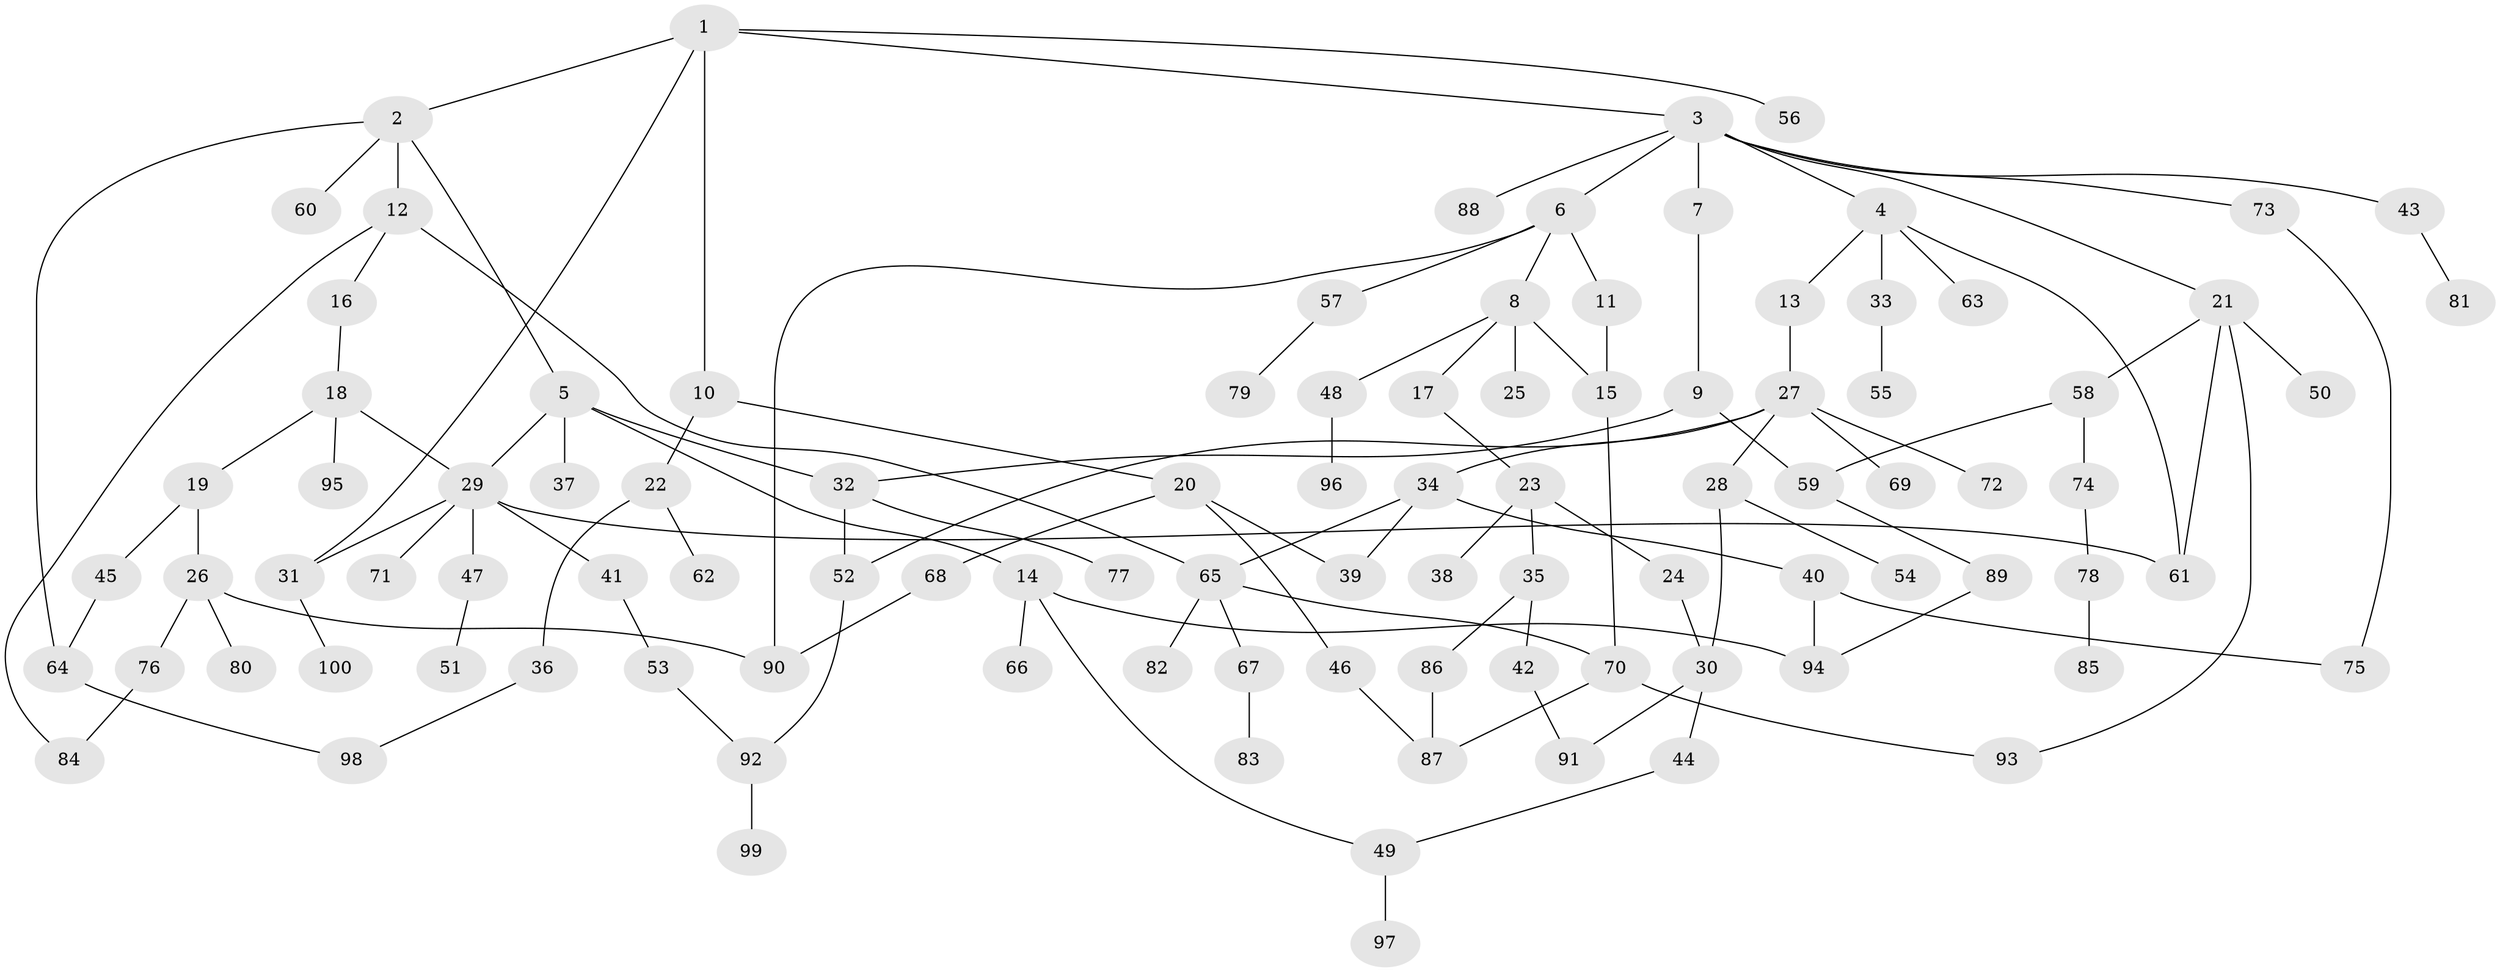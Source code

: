 // Generated by graph-tools (version 1.1) at 2025/38/02/21/25 10:38:51]
// undirected, 100 vertices, 125 edges
graph export_dot {
graph [start="1"]
  node [color=gray90,style=filled];
  1;
  2;
  3;
  4;
  5;
  6;
  7;
  8;
  9;
  10;
  11;
  12;
  13;
  14;
  15;
  16;
  17;
  18;
  19;
  20;
  21;
  22;
  23;
  24;
  25;
  26;
  27;
  28;
  29;
  30;
  31;
  32;
  33;
  34;
  35;
  36;
  37;
  38;
  39;
  40;
  41;
  42;
  43;
  44;
  45;
  46;
  47;
  48;
  49;
  50;
  51;
  52;
  53;
  54;
  55;
  56;
  57;
  58;
  59;
  60;
  61;
  62;
  63;
  64;
  65;
  66;
  67;
  68;
  69;
  70;
  71;
  72;
  73;
  74;
  75;
  76;
  77;
  78;
  79;
  80;
  81;
  82;
  83;
  84;
  85;
  86;
  87;
  88;
  89;
  90;
  91;
  92;
  93;
  94;
  95;
  96;
  97;
  98;
  99;
  100;
  1 -- 2;
  1 -- 3;
  1 -- 10;
  1 -- 31;
  1 -- 56;
  2 -- 5;
  2 -- 12;
  2 -- 60;
  2 -- 64;
  3 -- 4;
  3 -- 6;
  3 -- 7;
  3 -- 21;
  3 -- 43;
  3 -- 73;
  3 -- 88;
  4 -- 13;
  4 -- 33;
  4 -- 63;
  4 -- 61;
  5 -- 14;
  5 -- 29;
  5 -- 37;
  5 -- 32;
  6 -- 8;
  6 -- 11;
  6 -- 57;
  6 -- 90;
  7 -- 9;
  8 -- 15;
  8 -- 17;
  8 -- 25;
  8 -- 48;
  9 -- 32;
  9 -- 59;
  10 -- 20;
  10 -- 22;
  11 -- 15;
  12 -- 16;
  12 -- 84;
  12 -- 65;
  13 -- 27;
  14 -- 49;
  14 -- 66;
  14 -- 94;
  15 -- 70;
  16 -- 18;
  17 -- 23;
  18 -- 19;
  18 -- 95;
  18 -- 29;
  19 -- 26;
  19 -- 45;
  20 -- 46;
  20 -- 68;
  20 -- 39;
  21 -- 50;
  21 -- 58;
  21 -- 61;
  21 -- 93;
  22 -- 36;
  22 -- 62;
  23 -- 24;
  23 -- 35;
  23 -- 38;
  24 -- 30;
  26 -- 76;
  26 -- 80;
  26 -- 90;
  27 -- 28;
  27 -- 34;
  27 -- 69;
  27 -- 72;
  27 -- 52;
  28 -- 54;
  28 -- 30;
  29 -- 41;
  29 -- 47;
  29 -- 61;
  29 -- 71;
  29 -- 31;
  30 -- 44;
  30 -- 91;
  31 -- 100;
  32 -- 52;
  32 -- 77;
  33 -- 55;
  34 -- 39;
  34 -- 40;
  34 -- 65;
  35 -- 42;
  35 -- 86;
  36 -- 98;
  40 -- 75;
  40 -- 94;
  41 -- 53;
  42 -- 91;
  43 -- 81;
  44 -- 49;
  45 -- 64;
  46 -- 87;
  47 -- 51;
  48 -- 96;
  49 -- 97;
  52 -- 92;
  53 -- 92;
  57 -- 79;
  58 -- 59;
  58 -- 74;
  59 -- 89;
  64 -- 98;
  65 -- 67;
  65 -- 82;
  65 -- 70;
  67 -- 83;
  68 -- 90;
  70 -- 87;
  70 -- 93;
  73 -- 75;
  74 -- 78;
  76 -- 84;
  78 -- 85;
  86 -- 87;
  89 -- 94;
  92 -- 99;
}
